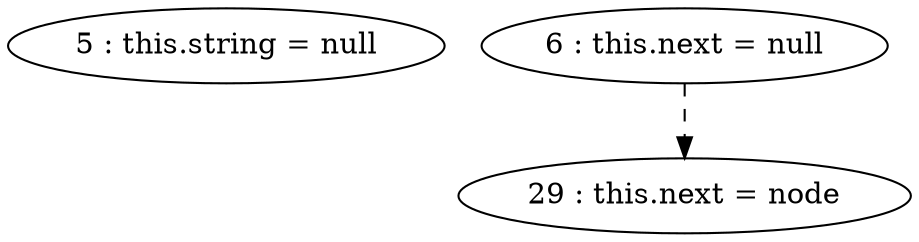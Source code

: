digraph G {
"5 : this.string = null"
"6 : this.next = null"
"6 : this.next = null" -> "29 : this.next = node" [style=dashed]
"29 : this.next = node"
}